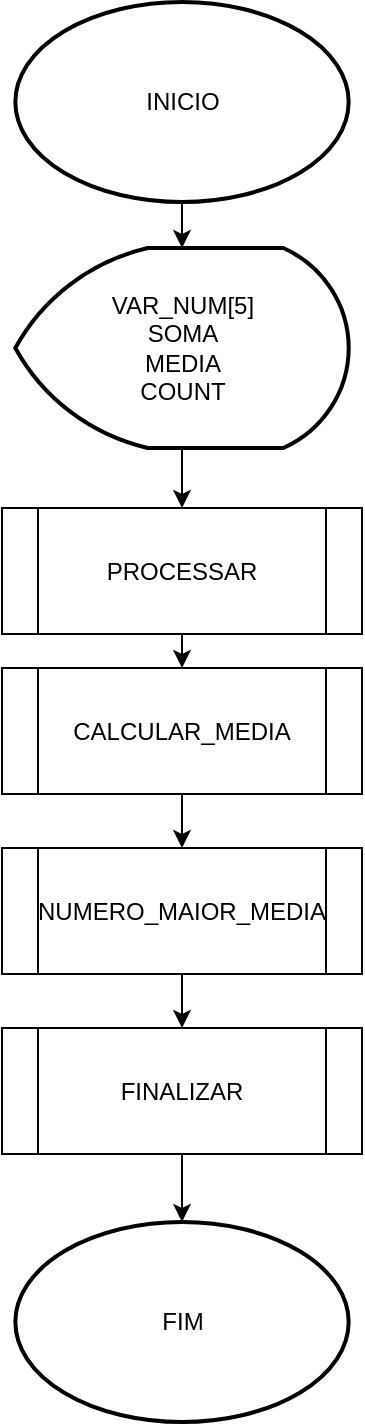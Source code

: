 <mxfile version="26.0.6" pages="3">
  <diagram id="xIFL13hSyKN768scdv2F" name="INICIAR">
    <mxGraphModel dx="880" dy="434" grid="1" gridSize="10" guides="1" tooltips="1" connect="1" arrows="1" fold="1" page="1" pageScale="1" pageWidth="827" pageHeight="1169" math="0" shadow="0">
      <root>
        <mxCell id="0" />
        <mxCell id="1" parent="0" />
        <mxCell id="rKznZDj8HXqxY-7gdcM7-1" value="INICIO" style="strokeWidth=2;html=1;shape=mxgraph.flowchart.start_1;whiteSpace=wrap;" parent="1" vertex="1">
          <mxGeometry x="316.67" y="120" width="166.66" height="100" as="geometry" />
        </mxCell>
        <mxCell id="rKznZDj8HXqxY-7gdcM7-2" value="FIM" style="strokeWidth=2;html=1;shape=mxgraph.flowchart.start_1;whiteSpace=wrap;" parent="1" vertex="1">
          <mxGeometry x="316.67" y="730" width="166.66" height="100" as="geometry" />
        </mxCell>
        <mxCell id="rKznZDj8HXqxY-7gdcM7-3" style="edgeStyle=orthogonalEdgeStyle;rounded=0;orthogonalLoop=1;jettySize=auto;html=1;exitX=0.5;exitY=1;exitDx=0;exitDy=0;entryX=0.5;entryY=0;entryDx=0;entryDy=0;" parent="1" source="rKznZDj8HXqxY-7gdcM7-4" target="rKznZDj8HXqxY-7gdcM7-9" edge="1">
          <mxGeometry relative="1" as="geometry" />
        </mxCell>
        <UserObject label="PROCESSAR" id="rKznZDj8HXqxY-7gdcM7-4">
          <mxCell style="shape=process;whiteSpace=wrap;html=1;backgroundOutline=1;" parent="1" vertex="1">
            <mxGeometry x="310" y="373" width="180" height="63" as="geometry" />
          </mxCell>
        </UserObject>
        <mxCell id="rKznZDj8HXqxY-7gdcM7-5" style="edgeStyle=orthogonalEdgeStyle;rounded=0;orthogonalLoop=1;jettySize=auto;html=1;exitX=0.5;exitY=1;exitDx=0;exitDy=0;exitPerimeter=0;entryX=0.5;entryY=0;entryDx=0;entryDy=0;" parent="1" source="rKznZDj8HXqxY-7gdcM7-6" target="rKznZDj8HXqxY-7gdcM7-4" edge="1">
          <mxGeometry relative="1" as="geometry" />
        </mxCell>
        <mxCell id="rKznZDj8HXqxY-7gdcM7-6" value="VAR_NUM[5]&lt;div&gt;SOMA&lt;/div&gt;&lt;div&gt;MEDIA&lt;/div&gt;&lt;div&gt;COUNT&lt;/div&gt;" style="strokeWidth=2;html=1;shape=mxgraph.flowchart.display;whiteSpace=wrap;" parent="1" vertex="1">
          <mxGeometry x="316.67" y="243" width="166.67" height="100" as="geometry" />
        </mxCell>
        <mxCell id="rKznZDj8HXqxY-7gdcM7-7" style="edgeStyle=orthogonalEdgeStyle;rounded=0;orthogonalLoop=1;jettySize=auto;html=1;exitX=0.5;exitY=1;exitDx=0;exitDy=0;exitPerimeter=0;entryX=0.5;entryY=0;entryDx=0;entryDy=0;entryPerimeter=0;" parent="1" source="rKznZDj8HXqxY-7gdcM7-1" target="rKznZDj8HXqxY-7gdcM7-6" edge="1">
          <mxGeometry relative="1" as="geometry" />
        </mxCell>
        <mxCell id="rKznZDj8HXqxY-7gdcM7-8" style="edgeStyle=orthogonalEdgeStyle;rounded=0;orthogonalLoop=1;jettySize=auto;html=1;exitX=0.5;exitY=1;exitDx=0;exitDy=0;entryX=0.5;entryY=0;entryDx=0;entryDy=0;" parent="1" source="rKznZDj8HXqxY-7gdcM7-9" target="rKznZDj8HXqxY-7gdcM7-11" edge="1">
          <mxGeometry relative="1" as="geometry" />
        </mxCell>
        <UserObject label="CALCULAR_MEDIA" id="rKznZDj8HXqxY-7gdcM7-9">
          <mxCell style="shape=process;whiteSpace=wrap;html=1;backgroundOutline=1;" parent="1" vertex="1">
            <mxGeometry x="310" y="453" width="180" height="63" as="geometry" />
          </mxCell>
        </UserObject>
        <mxCell id="rKznZDj8HXqxY-7gdcM7-10" style="edgeStyle=orthogonalEdgeStyle;rounded=0;orthogonalLoop=1;jettySize=auto;html=1;exitX=0.5;exitY=1;exitDx=0;exitDy=0;entryX=0.5;entryY=0;entryDx=0;entryDy=0;" parent="1" source="rKznZDj8HXqxY-7gdcM7-11" target="rKznZDj8HXqxY-7gdcM7-13" edge="1">
          <mxGeometry relative="1" as="geometry" />
        </mxCell>
        <UserObject label="NUMERO_MAIOR_MEDIA" id="rKznZDj8HXqxY-7gdcM7-11">
          <mxCell style="shape=process;whiteSpace=wrap;html=1;backgroundOutline=1;" parent="1" vertex="1">
            <mxGeometry x="310" y="543" width="180" height="63" as="geometry" />
          </mxCell>
        </UserObject>
        <UserObject label="FINALIZAR" id="rKznZDj8HXqxY-7gdcM7-13">
          <mxCell style="shape=process;whiteSpace=wrap;html=1;backgroundOutline=1;" parent="1" vertex="1">
            <mxGeometry x="310" y="633" width="180" height="63" as="geometry" />
          </mxCell>
        </UserObject>
        <mxCell id="9NnVXJ0dFQgm8fQS_Shi-1" style="edgeStyle=orthogonalEdgeStyle;rounded=0;orthogonalLoop=1;jettySize=auto;html=1;exitX=0.5;exitY=1;exitDx=0;exitDy=0;entryX=0.5;entryY=0;entryDx=0;entryDy=0;entryPerimeter=0;" edge="1" parent="1" source="rKznZDj8HXqxY-7gdcM7-13" target="rKznZDj8HXqxY-7gdcM7-2">
          <mxGeometry relative="1" as="geometry" />
        </mxCell>
      </root>
    </mxGraphModel>
  </diagram>
  <diagram id="W8F8OVxv_cPh8opIlyjo" name="PROCESSAR">
    <mxGraphModel dx="1257" dy="620" grid="1" gridSize="10" guides="1" tooltips="1" connect="1" arrows="1" fold="1" page="1" pageScale="1" pageWidth="827" pageHeight="1169" math="0" shadow="0">
      <root>
        <mxCell id="0" />
        <mxCell id="1" parent="0" />
        <mxCell id="RjuKOOJH61N637vUYF2W-1" style="edgeStyle=orthogonalEdgeStyle;rounded=0;orthogonalLoop=1;jettySize=auto;html=1;exitX=0.5;exitY=1;exitDx=0;exitDy=0;exitPerimeter=0;entryX=0.5;entryY=0;entryDx=0;entryDy=0;" edge="1" parent="1" source="sjdOBFn3iM_7-Q11ZuUG-17" target="kU9x0vrXRphWFmTN5hkf-2">
          <mxGeometry relative="1" as="geometry" />
        </mxCell>
        <mxCell id="sjdOBFn3iM_7-Q11ZuUG-17" value="CALCULAR_MEDIA" style="strokeWidth=2;html=1;shape=mxgraph.flowchart.start_1;whiteSpace=wrap;" parent="1" vertex="1">
          <mxGeometry x="326.67" y="63" width="166.66" height="100" as="geometry" />
        </mxCell>
        <mxCell id="sjdOBFn3iM_7-Q11ZuUG-20" value="FIM" style="strokeWidth=2;html=1;shape=mxgraph.flowchart.start_1;whiteSpace=wrap;" parent="1" vertex="1">
          <mxGeometry x="330.34" y="485" width="166.66" height="100" as="geometry" />
        </mxCell>
        <mxCell id="RjuKOOJH61N637vUYF2W-8" style="edgeStyle=orthogonalEdgeStyle;rounded=0;orthogonalLoop=1;jettySize=auto;html=1;exitX=0.5;exitY=1;exitDx=0;exitDy=0;exitPerimeter=0;entryX=0.5;entryY=0;entryDx=0;entryDy=0;" edge="1" parent="1" source="sjdOBFn3iM_7-Q11ZuUG-24" target="RjuKOOJH61N637vUYF2W-2">
          <mxGeometry relative="1" as="geometry" />
        </mxCell>
        <mxCell id="sjdOBFn3iM_7-Q11ZuUG-24" value="NUMERO_MAIOR_MEDIA" style="strokeWidth=2;html=1;shape=mxgraph.flowchart.start_1;whiteSpace=wrap;" parent="1" vertex="1">
          <mxGeometry x="585" y="63" width="166.66" height="100" as="geometry" />
        </mxCell>
        <mxCell id="sjdOBFn3iM_7-Q11ZuUG-27" value="FIM" style="strokeWidth=2;html=1;shape=mxgraph.flowchart.start_1;whiteSpace=wrap;" parent="1" vertex="1">
          <mxGeometry x="585" y="539" width="166.66" height="100" as="geometry" />
        </mxCell>
        <mxCell id="JGklxxdR7N4xmAA4oG0x-1" value="INICIO" style="strokeWidth=2;html=1;shape=mxgraph.flowchart.start_1;whiteSpace=wrap;" parent="1" vertex="1">
          <mxGeometry x="103.67" y="63" width="166.66" height="100" as="geometry" />
        </mxCell>
        <mxCell id="JGklxxdR7N4xmAA4oG0x-2" value="FIM" style="strokeWidth=2;html=1;shape=mxgraph.flowchart.start_1;whiteSpace=wrap;" parent="1" vertex="1">
          <mxGeometry x="103.67" y="673" width="166.66" height="100" as="geometry" />
        </mxCell>
        <mxCell id="JGklxxdR7N4xmAA4oG0x-3" style="edgeStyle=orthogonalEdgeStyle;rounded=0;orthogonalLoop=1;jettySize=auto;html=1;exitX=0.5;exitY=1;exitDx=0;exitDy=0;entryX=0.5;entryY=0;entryDx=0;entryDy=0;" parent="1" source="JGklxxdR7N4xmAA4oG0x-4" target="JGklxxdR7N4xmAA4oG0x-9" edge="1">
          <mxGeometry relative="1" as="geometry" />
        </mxCell>
        <UserObject label="PROCESSAR" id="JGklxxdR7N4xmAA4oG0x-4">
          <mxCell style="shape=process;whiteSpace=wrap;html=1;backgroundOutline=1;" parent="1" vertex="1">
            <mxGeometry x="97" y="316" width="180" height="63" as="geometry" />
          </mxCell>
        </UserObject>
        <mxCell id="JGklxxdR7N4xmAA4oG0x-5" style="edgeStyle=orthogonalEdgeStyle;rounded=0;orthogonalLoop=1;jettySize=auto;html=1;exitX=0.5;exitY=1;exitDx=0;exitDy=0;exitPerimeter=0;entryX=0.5;entryY=0;entryDx=0;entryDy=0;" parent="1" source="JGklxxdR7N4xmAA4oG0x-6" target="JGklxxdR7N4xmAA4oG0x-4" edge="1">
          <mxGeometry relative="1" as="geometry" />
        </mxCell>
        <mxCell id="JGklxxdR7N4xmAA4oG0x-6" value="VAR_NUM[5]&lt;div&gt;SOMA = 0.0&lt;/div&gt;&lt;div&gt;MEDIA = 0.0&lt;/div&gt;&lt;div&gt;COUNT&lt;/div&gt;" style="strokeWidth=2;html=1;shape=mxgraph.flowchart.display;whiteSpace=wrap;" parent="1" vertex="1">
          <mxGeometry x="103.67" y="186" width="166.67" height="100" as="geometry" />
        </mxCell>
        <mxCell id="JGklxxdR7N4xmAA4oG0x-7" style="edgeStyle=orthogonalEdgeStyle;rounded=0;orthogonalLoop=1;jettySize=auto;html=1;exitX=0.5;exitY=1;exitDx=0;exitDy=0;exitPerimeter=0;entryX=0.5;entryY=0;entryDx=0;entryDy=0;entryPerimeter=0;" parent="1" source="JGklxxdR7N4xmAA4oG0x-1" target="JGklxxdR7N4xmAA4oG0x-6" edge="1">
          <mxGeometry relative="1" as="geometry" />
        </mxCell>
        <mxCell id="JGklxxdR7N4xmAA4oG0x-8" style="edgeStyle=orthogonalEdgeStyle;rounded=0;orthogonalLoop=1;jettySize=auto;html=1;exitX=0.5;exitY=1;exitDx=0;exitDy=0;entryX=0.5;entryY=0;entryDx=0;entryDy=0;" parent="1" source="JGklxxdR7N4xmAA4oG0x-9" target="JGklxxdR7N4xmAA4oG0x-11" edge="1">
          <mxGeometry relative="1" as="geometry" />
        </mxCell>
        <UserObject label="CALCULAR_MEDIA" id="JGklxxdR7N4xmAA4oG0x-9">
          <mxCell style="shape=process;whiteSpace=wrap;html=1;backgroundOutline=1;" parent="1" vertex="1">
            <mxGeometry x="97" y="396" width="180" height="63" as="geometry" />
          </mxCell>
        </UserObject>
        <mxCell id="JGklxxdR7N4xmAA4oG0x-10" style="edgeStyle=orthogonalEdgeStyle;rounded=0;orthogonalLoop=1;jettySize=auto;html=1;exitX=0.5;exitY=1;exitDx=0;exitDy=0;entryX=0.5;entryY=0;entryDx=0;entryDy=0;" parent="1" source="JGklxxdR7N4xmAA4oG0x-11" target="JGklxxdR7N4xmAA4oG0x-12" edge="1">
          <mxGeometry relative="1" as="geometry" />
        </mxCell>
        <UserObject label="NUMERO_MAIOR_MEDIA" id="JGklxxdR7N4xmAA4oG0x-11">
          <mxCell style="shape=process;whiteSpace=wrap;html=1;backgroundOutline=1;" parent="1" vertex="1">
            <mxGeometry x="97" y="486" width="180" height="63" as="geometry" />
          </mxCell>
        </UserObject>
        <UserObject label="FINALIZAR" id="JGklxxdR7N4xmAA4oG0x-12">
          <mxCell style="shape=process;whiteSpace=wrap;html=1;backgroundOutline=1;" parent="1" vertex="1">
            <mxGeometry x="97" y="576" width="180" height="63" as="geometry" />
          </mxCell>
        </UserObject>
        <mxCell id="JGklxxdR7N4xmAA4oG0x-13" style="edgeStyle=orthogonalEdgeStyle;rounded=0;orthogonalLoop=1;jettySize=auto;html=1;exitX=0.5;exitY=1;exitDx=0;exitDy=0;entryX=0.5;entryY=0;entryDx=0;entryDy=0;entryPerimeter=0;" parent="1" source="JGklxxdR7N4xmAA4oG0x-12" target="JGklxxdR7N4xmAA4oG0x-2" edge="1">
          <mxGeometry relative="1" as="geometry" />
        </mxCell>
        <mxCell id="kU9x0vrXRphWFmTN5hkf-1" style="edgeStyle=orthogonalEdgeStyle;rounded=0;orthogonalLoop=1;jettySize=auto;html=1;exitX=0.5;exitY=1;exitDx=0;exitDy=0;entryX=0.5;entryY=0;entryDx=0;entryDy=0;" parent="1" source="kU9x0vrXRphWFmTN5hkf-2" target="kU9x0vrXRphWFmTN5hkf-4" edge="1">
          <mxGeometry relative="1" as="geometry" />
        </mxCell>
        <mxCell id="kU9x0vrXRphWFmTN5hkf-2" value="&lt;font style=&quot;vertical-align: inherit;&quot;&gt;&lt;font style=&quot;vertical-align: inherit;&quot;&gt;PARA(INTEIRO I = 0; I &amp;lt; 5; I + 1&lt;/font&gt;&lt;/font&gt;" style="rounded=1;whiteSpace=wrap;html=1;absoluteArcSize=1;arcSize=14;strokeWidth=2;" parent="1" vertex="1">
          <mxGeometry x="300" y="179" width="220" height="40" as="geometry" />
        </mxCell>
        <mxCell id="kU9x0vrXRphWFmTN5hkf-3" style="edgeStyle=orthogonalEdgeStyle;rounded=0;orthogonalLoop=1;jettySize=auto;html=1;exitX=0.5;exitY=1;exitDx=0;exitDy=0;entryX=0.5;entryY=0;entryDx=0;entryDy=0;" parent="1" source="kU9x0vrXRphWFmTN5hkf-4" target="kU9x0vrXRphWFmTN5hkf-6" edge="1">
          <mxGeometry relative="1" as="geometry" />
        </mxCell>
        <mxCell id="kU9x0vrXRphWFmTN5hkf-4" value="&lt;font style=&quot;vertical-align: inherit;&quot;&gt;&lt;font style=&quot;vertical-align: inherit;&quot;&gt;SOMA = SOMA + VAR_NUM[I]&lt;/font&gt;&lt;/font&gt;" style="rounded=1;whiteSpace=wrap;html=1;absoluteArcSize=1;arcSize=14;strokeWidth=2;" parent="1" vertex="1">
          <mxGeometry x="300" y="239" width="220" height="40" as="geometry" />
        </mxCell>
        <mxCell id="kU9x0vrXRphWFmTN5hkf-5" style="edgeStyle=orthogonalEdgeStyle;rounded=0;orthogonalLoop=1;jettySize=auto;html=1;exitX=0.5;exitY=1;exitDx=0;exitDy=0;" parent="1" source="kU9x0vrXRphWFmTN5hkf-6" target="kU9x0vrXRphWFmTN5hkf-7" edge="1">
          <mxGeometry relative="1" as="geometry" />
        </mxCell>
        <mxCell id="kU9x0vrXRphWFmTN5hkf-6" value="&lt;font style=&quot;vertical-align: inherit;&quot;&gt;&lt;font style=&quot;vertical-align: inherit;&quot;&gt;&lt;font style=&quot;vertical-align: inherit;&quot;&gt;&lt;font style=&quot;vertical-align: inherit;&quot;&gt;&lt;font style=&quot;vertical-align: inherit;&quot;&gt;&lt;font style=&quot;vertical-align: inherit;&quot;&gt;MÍDIA = SOMA / 5&lt;/font&gt;&lt;/font&gt;&lt;/font&gt;&lt;/font&gt;&lt;/font&gt;&lt;/font&gt;" style="rounded=1;whiteSpace=wrap;html=1;absoluteArcSize=1;arcSize=14;strokeWidth=2;" parent="1" vertex="1">
          <mxGeometry x="300" y="299" width="220" height="40" as="geometry" />
        </mxCell>
        <mxCell id="kU9x0vrXRphWFmTN5hkf-7" value="&lt;font style=&quot;vertical-align: inherit;&quot;&gt;&lt;font style=&quot;vertical-align: inherit;&quot;&gt;MEDIA&lt;/font&gt;&lt;/font&gt;" style="strokeWidth=2;html=1;shape=mxgraph.flowchart.display;whiteSpace=wrap;" parent="1" vertex="1">
          <mxGeometry x="325" y="369" width="170" height="90" as="geometry" />
        </mxCell>
        <mxCell id="kU9x0vrXRphWFmTN5hkf-8" style="edgeStyle=orthogonalEdgeStyle;rounded=0;orthogonalLoop=1;jettySize=auto;html=1;exitX=0.5;exitY=1;exitDx=0;exitDy=0;exitPerimeter=0;entryX=0.5;entryY=0;entryDx=0;entryDy=0;entryPerimeter=0;" parent="1" source="kU9x0vrXRphWFmTN5hkf-7" target="sjdOBFn3iM_7-Q11ZuUG-20" edge="1">
          <mxGeometry relative="1" as="geometry" />
        </mxCell>
        <mxCell id="RjuKOOJH61N637vUYF2W-2" value="&lt;font style=&quot;vertical-align: inherit;&quot;&gt;&lt;font style=&quot;vertical-align: inherit;&quot;&gt;PARA(INTEIRO I = 0; I &amp;lt; 5; I + 1&lt;/font&gt;&lt;/font&gt;&lt;div&gt;&lt;font style=&quot;vertical-align: inherit;&quot;&gt;&lt;font style=&quot;vertical-align: inherit;&quot;&gt;COUNT = COUNT + 1&lt;/font&gt;&lt;/font&gt;&lt;/div&gt;" style="rounded=1;whiteSpace=wrap;html=1;absoluteArcSize=1;arcSize=14;strokeWidth=2;" vertex="1" parent="1">
          <mxGeometry x="558.33" y="179" width="220" height="40" as="geometry" />
        </mxCell>
        <mxCell id="RjuKOOJH61N637vUYF2W-5" style="edgeStyle=orthogonalEdgeStyle;rounded=0;orthogonalLoop=1;jettySize=auto;html=1;exitX=0.5;exitY=1;exitDx=0;exitDy=0;exitPerimeter=0;" edge="1" parent="1" source="RjuKOOJH61N637vUYF2W-3" target="RjuKOOJH61N637vUYF2W-4">
          <mxGeometry relative="1" as="geometry" />
        </mxCell>
        <mxCell id="RjuKOOJH61N637vUYF2W-6" value="SIM" style="edgeLabel;html=1;align=center;verticalAlign=middle;resizable=0;points=[];" vertex="1" connectable="0" parent="RjuKOOJH61N637vUYF2W-5">
          <mxGeometry x="-0.668" relative="1" as="geometry">
            <mxPoint as="offset" />
          </mxGeometry>
        </mxCell>
        <mxCell id="RjuKOOJH61N637vUYF2W-10" style="edgeStyle=orthogonalEdgeStyle;rounded=0;orthogonalLoop=1;jettySize=auto;html=1;exitX=0;exitY=0.5;exitDx=0;exitDy=0;exitPerimeter=0;entryX=0;entryY=0.5;entryDx=0;entryDy=0;" edge="1" parent="1" source="RjuKOOJH61N637vUYF2W-3" target="RjuKOOJH61N637vUYF2W-2">
          <mxGeometry relative="1" as="geometry" />
        </mxCell>
        <mxCell id="RjuKOOJH61N637vUYF2W-11" value="NAO" style="edgeLabel;html=1;align=center;verticalAlign=middle;resizable=0;points=[];" vertex="1" connectable="0" parent="RjuKOOJH61N637vUYF2W-10">
          <mxGeometry x="-0.718" y="-3" relative="1" as="geometry">
            <mxPoint as="offset" />
          </mxGeometry>
        </mxCell>
        <mxCell id="RjuKOOJH61N637vUYF2W-3" value="VAR_NUM[I] &amp;gt; MEDIA?" style="strokeWidth=2;html=1;shape=mxgraph.flowchart.decision;whiteSpace=wrap;" vertex="1" parent="1">
          <mxGeometry x="593.33" y="238" width="150" height="141" as="geometry" />
        </mxCell>
        <mxCell id="RjuKOOJH61N637vUYF2W-4" value="&lt;font style=&quot;vertical-align: inherit;&quot;&gt;&lt;font style=&quot;vertical-align: inherit;&quot;&gt;VAR_NUM[I]&lt;/font&gt;&lt;/font&gt;" style="strokeWidth=2;html=1;shape=mxgraph.flowchart.display;whiteSpace=wrap;" vertex="1" parent="1">
          <mxGeometry x="583.33" y="410" width="170" height="90" as="geometry" />
        </mxCell>
        <mxCell id="RjuKOOJH61N637vUYF2W-9" style="edgeStyle=orthogonalEdgeStyle;rounded=0;orthogonalLoop=1;jettySize=auto;html=1;exitX=0.5;exitY=1;exitDx=0;exitDy=0;entryX=0.5;entryY=0;entryDx=0;entryDy=0;entryPerimeter=0;" edge="1" parent="1" source="RjuKOOJH61N637vUYF2W-2" target="RjuKOOJH61N637vUYF2W-3">
          <mxGeometry relative="1" as="geometry" />
        </mxCell>
        <mxCell id="RjuKOOJH61N637vUYF2W-13" style="edgeStyle=orthogonalEdgeStyle;rounded=0;orthogonalLoop=1;jettySize=auto;html=1;exitX=0.5;exitY=1;exitDx=0;exitDy=0;exitPerimeter=0;entryX=0.5;entryY=0;entryDx=0;entryDy=0;entryPerimeter=0;" edge="1" parent="1" source="RjuKOOJH61N637vUYF2W-4" target="sjdOBFn3iM_7-Q11ZuUG-27">
          <mxGeometry relative="1" as="geometry" />
        </mxCell>
      </root>
    </mxGraphModel>
  </diagram>
  <diagram id="YUIjI-7hfTsK0yIRPmvh" name="FINALIZAR">
    <mxGraphModel dx="1257" dy="620" grid="1" gridSize="10" guides="1" tooltips="1" connect="1" arrows="1" fold="1" page="1" pageScale="1" pageWidth="827" pageHeight="1169" math="0" shadow="0">
      <root>
        <mxCell id="0" />
        <mxCell id="1" parent="0" />
        <mxCell id="_tZRZVFaMBacXEVj-P8o-1" value="INICIO" style="strokeWidth=2;html=1;shape=mxgraph.flowchart.start_1;whiteSpace=wrap;" vertex="1" parent="1">
          <mxGeometry x="311.67" y="63" width="166.66" height="100" as="geometry" />
        </mxCell>
        <mxCell id="_tZRZVFaMBacXEVj-P8o-2" value="FIM" style="strokeWidth=2;html=1;shape=mxgraph.flowchart.start_1;whiteSpace=wrap;" vertex="1" parent="1">
          <mxGeometry x="311.67" y="320" width="166.66" height="100" as="geometry" />
        </mxCell>
        <mxCell id="_tZRZVFaMBacXEVj-P8o-3" value="COUNT&lt;div&gt;FIM DO PROGRAMA&lt;/div&gt;" style="strokeWidth=2;html=1;shape=mxgraph.flowchart.display;whiteSpace=wrap;" vertex="1" parent="1">
          <mxGeometry x="311.67" y="186" width="166.67" height="100" as="geometry" />
        </mxCell>
        <mxCell id="_tZRZVFaMBacXEVj-P8o-4" style="edgeStyle=orthogonalEdgeStyle;rounded=0;orthogonalLoop=1;jettySize=auto;html=1;exitX=0.5;exitY=1;exitDx=0;exitDy=0;exitPerimeter=0;entryX=0.5;entryY=0;entryDx=0;entryDy=0;entryPerimeter=0;" edge="1" parent="1" source="_tZRZVFaMBacXEVj-P8o-1" target="_tZRZVFaMBacXEVj-P8o-3">
          <mxGeometry relative="1" as="geometry" />
        </mxCell>
        <mxCell id="_tZRZVFaMBacXEVj-P8o-5" style="edgeStyle=orthogonalEdgeStyle;rounded=0;orthogonalLoop=1;jettySize=auto;html=1;exitX=0.5;exitY=1;exitDx=0;exitDy=0;exitPerimeter=0;entryX=0.5;entryY=0;entryDx=0;entryDy=0;entryPerimeter=0;" edge="1" parent="1" source="_tZRZVFaMBacXEVj-P8o-3" target="_tZRZVFaMBacXEVj-P8o-2">
          <mxGeometry relative="1" as="geometry" />
        </mxCell>
      </root>
    </mxGraphModel>
  </diagram>
</mxfile>
